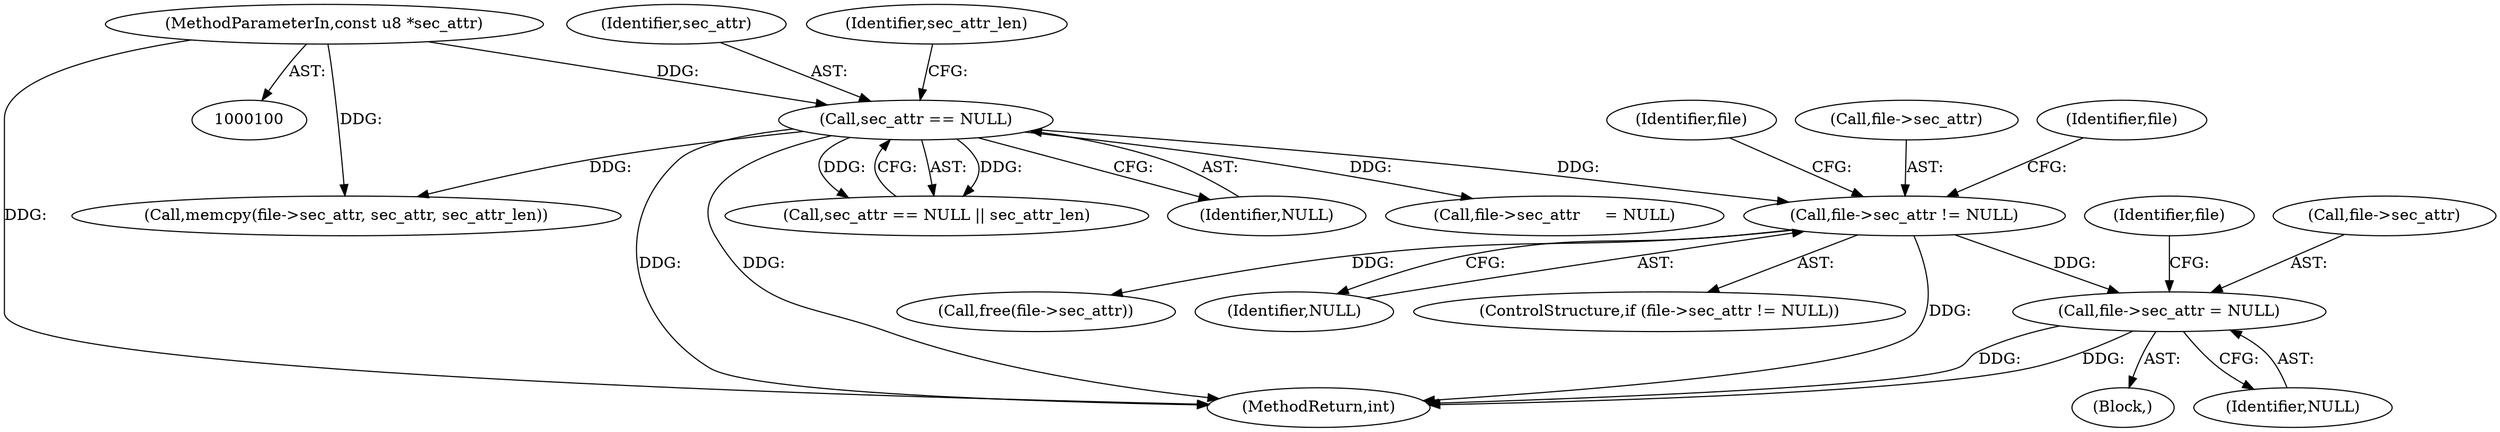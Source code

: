 digraph "0_OpenSC_360e95d45ac4123255a4c796db96337f332160ad#diff-d643a0fa169471dbf2912f4866dc49c5_7@pointer" {
"1000130" [label="(Call,file->sec_attr = NULL)"];
"1000121" [label="(Call,file->sec_attr != NULL)"];
"1000115" [label="(Call,sec_attr == NULL)"];
"1000102" [label="(MethodParameterIn,const u8 *sec_attr)"];
"1000116" [label="(Identifier,sec_attr)"];
"1000130" [label="(Call,file->sec_attr = NULL)"];
"1000117" [label="(Identifier,NULL)"];
"1000125" [label="(Identifier,NULL)"];
"1000102" [label="(MethodParameterIn,const u8 *sec_attr)"];
"1000163" [label="(Call,file->sec_attr     = NULL)"];
"1000114" [label="(Call,sec_attr == NULL || sec_attr_len)"];
"1000120" [label="(ControlStructure,if (file->sec_attr != NULL))"];
"1000115" [label="(Call,sec_attr == NULL)"];
"1000180" [label="(Call,memcpy(file->sec_attr, sec_attr, sec_attr_len))"];
"1000119" [label="(Block,)"];
"1000118" [label="(Identifier,sec_attr_len)"];
"1000193" [label="(MethodReturn,int)"];
"1000137" [label="(Identifier,file)"];
"1000131" [label="(Call,file->sec_attr)"];
"1000128" [label="(Identifier,file)"];
"1000134" [label="(Identifier,NULL)"];
"1000122" [label="(Call,file->sec_attr)"];
"1000126" [label="(Call,free(file->sec_attr))"];
"1000132" [label="(Identifier,file)"];
"1000121" [label="(Call,file->sec_attr != NULL)"];
"1000130" -> "1000119"  [label="AST: "];
"1000130" -> "1000134"  [label="CFG: "];
"1000131" -> "1000130"  [label="AST: "];
"1000134" -> "1000130"  [label="AST: "];
"1000137" -> "1000130"  [label="CFG: "];
"1000130" -> "1000193"  [label="DDG: "];
"1000130" -> "1000193"  [label="DDG: "];
"1000121" -> "1000130"  [label="DDG: "];
"1000121" -> "1000120"  [label="AST: "];
"1000121" -> "1000125"  [label="CFG: "];
"1000122" -> "1000121"  [label="AST: "];
"1000125" -> "1000121"  [label="AST: "];
"1000128" -> "1000121"  [label="CFG: "];
"1000132" -> "1000121"  [label="CFG: "];
"1000121" -> "1000193"  [label="DDG: "];
"1000115" -> "1000121"  [label="DDG: "];
"1000121" -> "1000126"  [label="DDG: "];
"1000115" -> "1000114"  [label="AST: "];
"1000115" -> "1000117"  [label="CFG: "];
"1000116" -> "1000115"  [label="AST: "];
"1000117" -> "1000115"  [label="AST: "];
"1000118" -> "1000115"  [label="CFG: "];
"1000114" -> "1000115"  [label="CFG: "];
"1000115" -> "1000193"  [label="DDG: "];
"1000115" -> "1000193"  [label="DDG: "];
"1000115" -> "1000114"  [label="DDG: "];
"1000115" -> "1000114"  [label="DDG: "];
"1000102" -> "1000115"  [label="DDG: "];
"1000115" -> "1000163"  [label="DDG: "];
"1000115" -> "1000180"  [label="DDG: "];
"1000102" -> "1000100"  [label="AST: "];
"1000102" -> "1000193"  [label="DDG: "];
"1000102" -> "1000180"  [label="DDG: "];
}
